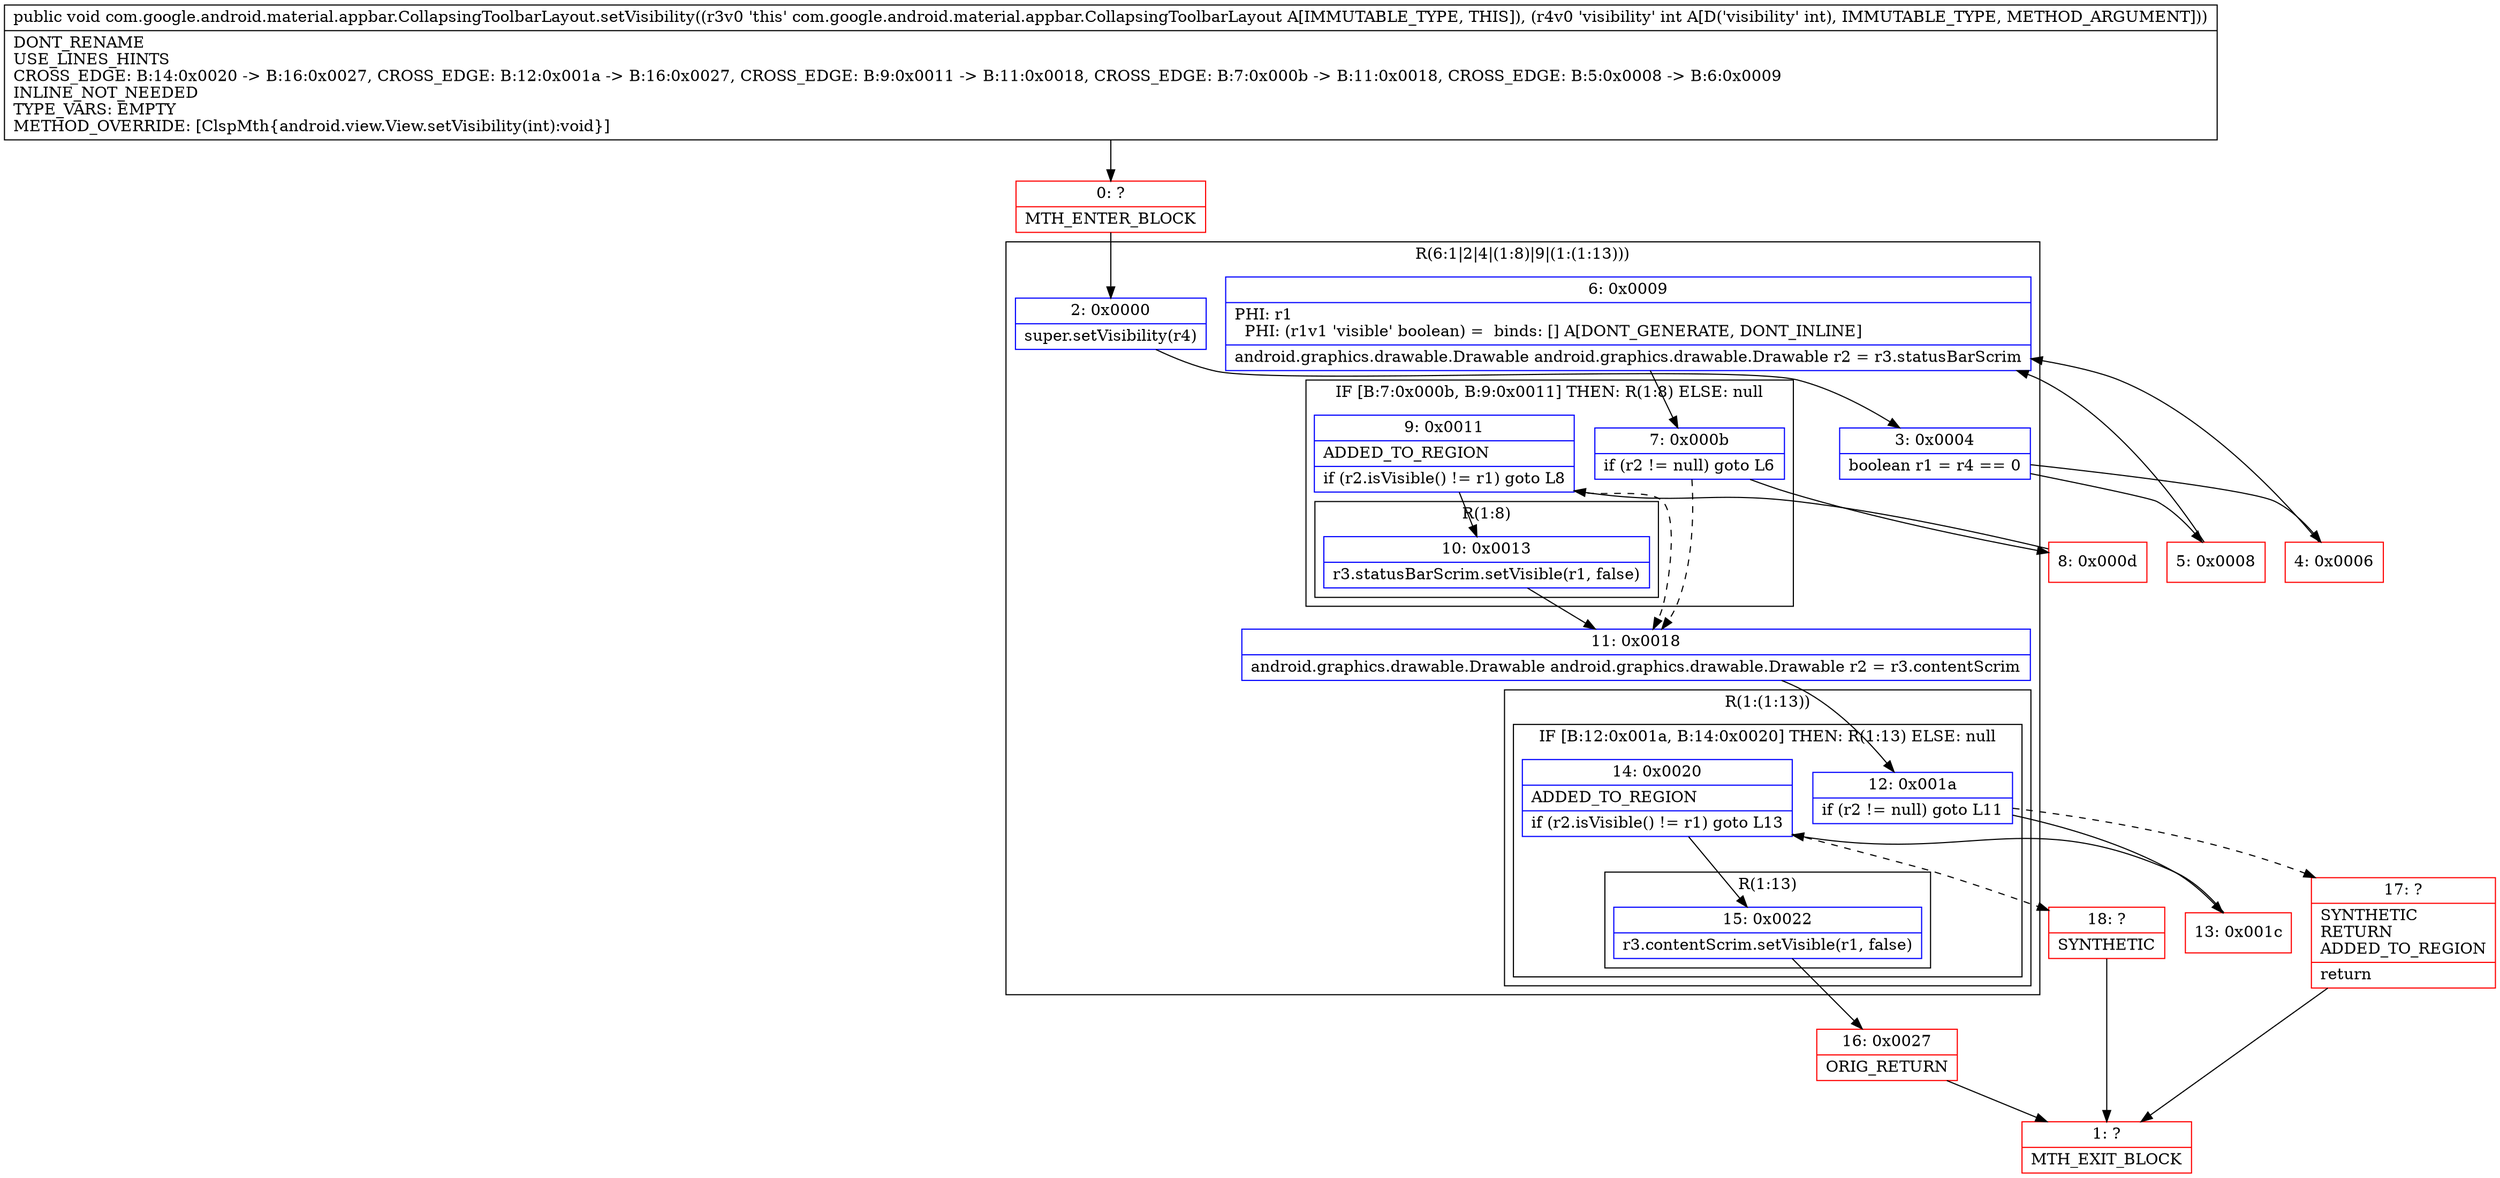 digraph "CFG forcom.google.android.material.appbar.CollapsingToolbarLayout.setVisibility(I)V" {
subgraph cluster_Region_44223431 {
label = "R(6:1|2|4|(1:8)|9|(1:(1:13)))";
node [shape=record,color=blue];
Node_2 [shape=record,label="{2\:\ 0x0000|super.setVisibility(r4)\l}"];
Node_3 [shape=record,label="{3\:\ 0x0004|boolean r1 = r4 == 0\l}"];
Node_6 [shape=record,label="{6\:\ 0x0009|PHI: r1 \l  PHI: (r1v1 'visible' boolean) =  binds: [] A[DONT_GENERATE, DONT_INLINE]\l|android.graphics.drawable.Drawable android.graphics.drawable.Drawable r2 = r3.statusBarScrim\l}"];
subgraph cluster_IfRegion_167813826 {
label = "IF [B:7:0x000b, B:9:0x0011] THEN: R(1:8) ELSE: null";
node [shape=record,color=blue];
Node_7 [shape=record,label="{7\:\ 0x000b|if (r2 != null) goto L6\l}"];
Node_9 [shape=record,label="{9\:\ 0x0011|ADDED_TO_REGION\l|if (r2.isVisible() != r1) goto L8\l}"];
subgraph cluster_Region_952242947 {
label = "R(1:8)";
node [shape=record,color=blue];
Node_10 [shape=record,label="{10\:\ 0x0013|r3.statusBarScrim.setVisible(r1, false)\l}"];
}
}
Node_11 [shape=record,label="{11\:\ 0x0018|android.graphics.drawable.Drawable android.graphics.drawable.Drawable r2 = r3.contentScrim\l}"];
subgraph cluster_Region_2098109845 {
label = "R(1:(1:13))";
node [shape=record,color=blue];
subgraph cluster_IfRegion_3698292 {
label = "IF [B:12:0x001a, B:14:0x0020] THEN: R(1:13) ELSE: null";
node [shape=record,color=blue];
Node_12 [shape=record,label="{12\:\ 0x001a|if (r2 != null) goto L11\l}"];
Node_14 [shape=record,label="{14\:\ 0x0020|ADDED_TO_REGION\l|if (r2.isVisible() != r1) goto L13\l}"];
subgraph cluster_Region_349200711 {
label = "R(1:13)";
node [shape=record,color=blue];
Node_15 [shape=record,label="{15\:\ 0x0022|r3.contentScrim.setVisible(r1, false)\l}"];
}
}
}
}
Node_0 [shape=record,color=red,label="{0\:\ ?|MTH_ENTER_BLOCK\l}"];
Node_4 [shape=record,color=red,label="{4\:\ 0x0006}"];
Node_8 [shape=record,color=red,label="{8\:\ 0x000d}"];
Node_13 [shape=record,color=red,label="{13\:\ 0x001c}"];
Node_16 [shape=record,color=red,label="{16\:\ 0x0027|ORIG_RETURN\l}"];
Node_1 [shape=record,color=red,label="{1\:\ ?|MTH_EXIT_BLOCK\l}"];
Node_18 [shape=record,color=red,label="{18\:\ ?|SYNTHETIC\l}"];
Node_17 [shape=record,color=red,label="{17\:\ ?|SYNTHETIC\lRETURN\lADDED_TO_REGION\l|return\l}"];
Node_5 [shape=record,color=red,label="{5\:\ 0x0008}"];
MethodNode[shape=record,label="{public void com.google.android.material.appbar.CollapsingToolbarLayout.setVisibility((r3v0 'this' com.google.android.material.appbar.CollapsingToolbarLayout A[IMMUTABLE_TYPE, THIS]), (r4v0 'visibility' int A[D('visibility' int), IMMUTABLE_TYPE, METHOD_ARGUMENT]))  | DONT_RENAME\lUSE_LINES_HINTS\lCROSS_EDGE: B:14:0x0020 \-\> B:16:0x0027, CROSS_EDGE: B:12:0x001a \-\> B:16:0x0027, CROSS_EDGE: B:9:0x0011 \-\> B:11:0x0018, CROSS_EDGE: B:7:0x000b \-\> B:11:0x0018, CROSS_EDGE: B:5:0x0008 \-\> B:6:0x0009\lINLINE_NOT_NEEDED\lTYPE_VARS: EMPTY\lMETHOD_OVERRIDE: [ClspMth\{android.view.View.setVisibility(int):void\}]\l}"];
MethodNode -> Node_0;Node_2 -> Node_3;
Node_3 -> Node_4;
Node_3 -> Node_5;
Node_6 -> Node_7;
Node_7 -> Node_8;
Node_7 -> Node_11[style=dashed];
Node_9 -> Node_10;
Node_9 -> Node_11[style=dashed];
Node_10 -> Node_11;
Node_11 -> Node_12;
Node_12 -> Node_13;
Node_12 -> Node_17[style=dashed];
Node_14 -> Node_15;
Node_14 -> Node_18[style=dashed];
Node_15 -> Node_16;
Node_0 -> Node_2;
Node_4 -> Node_6;
Node_8 -> Node_9;
Node_13 -> Node_14;
Node_16 -> Node_1;
Node_18 -> Node_1;
Node_17 -> Node_1;
Node_5 -> Node_6;
}

